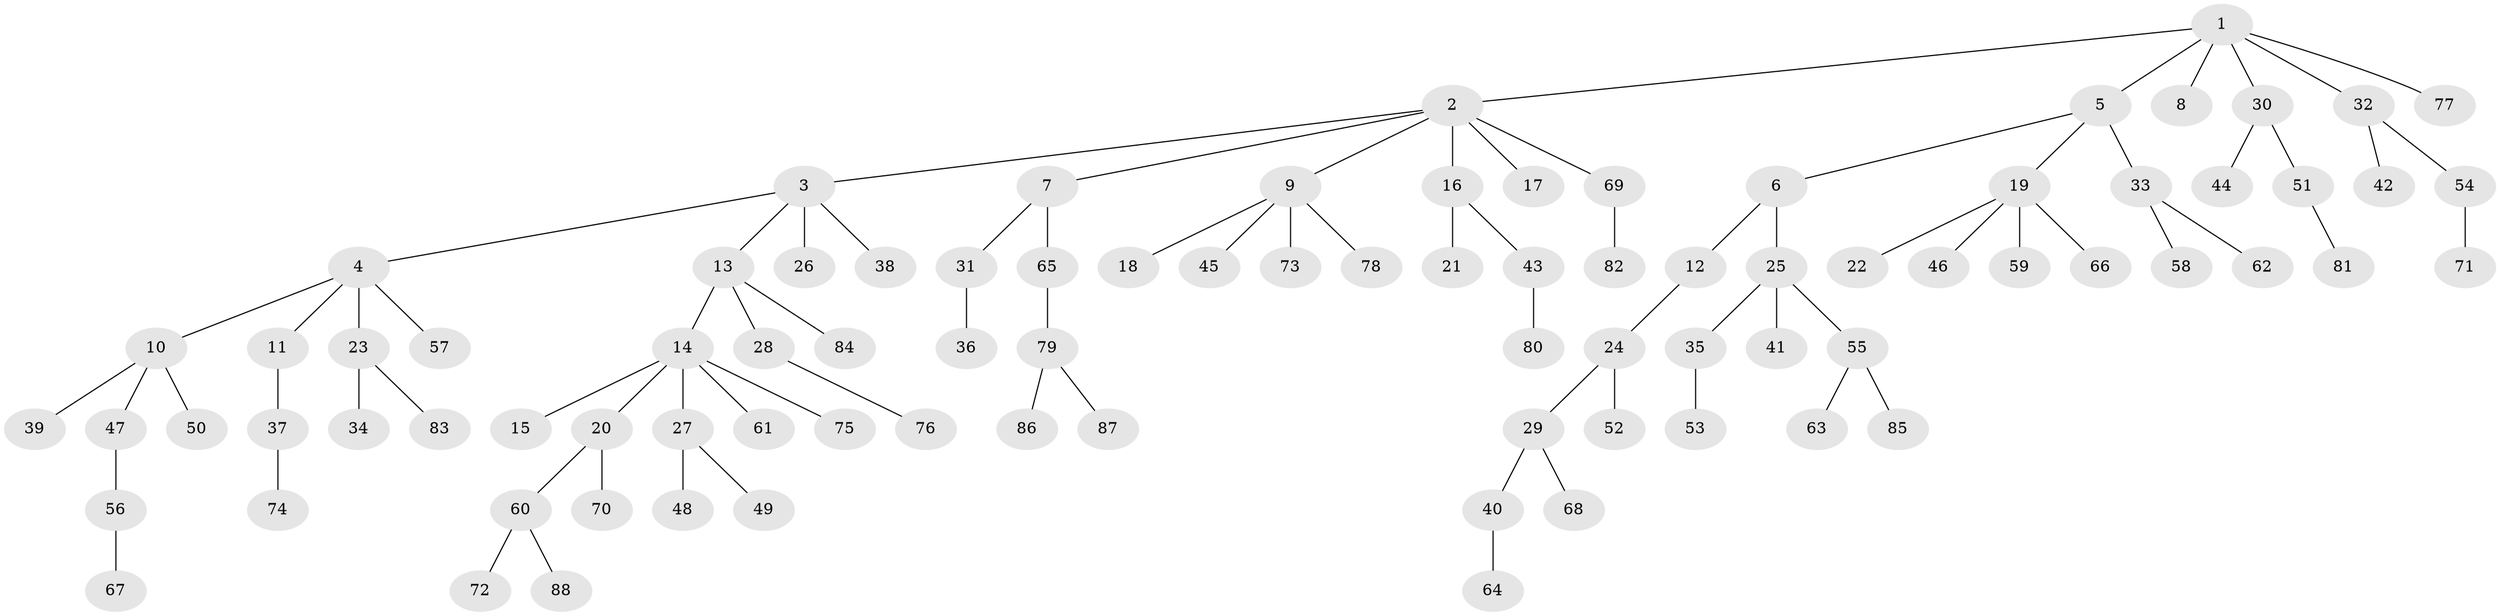 // Generated by graph-tools (version 1.1) at 2025/15/03/09/25 04:15:29]
// undirected, 88 vertices, 87 edges
graph export_dot {
graph [start="1"]
  node [color=gray90,style=filled];
  1;
  2;
  3;
  4;
  5;
  6;
  7;
  8;
  9;
  10;
  11;
  12;
  13;
  14;
  15;
  16;
  17;
  18;
  19;
  20;
  21;
  22;
  23;
  24;
  25;
  26;
  27;
  28;
  29;
  30;
  31;
  32;
  33;
  34;
  35;
  36;
  37;
  38;
  39;
  40;
  41;
  42;
  43;
  44;
  45;
  46;
  47;
  48;
  49;
  50;
  51;
  52;
  53;
  54;
  55;
  56;
  57;
  58;
  59;
  60;
  61;
  62;
  63;
  64;
  65;
  66;
  67;
  68;
  69;
  70;
  71;
  72;
  73;
  74;
  75;
  76;
  77;
  78;
  79;
  80;
  81;
  82;
  83;
  84;
  85;
  86;
  87;
  88;
  1 -- 2;
  1 -- 5;
  1 -- 8;
  1 -- 30;
  1 -- 32;
  1 -- 77;
  2 -- 3;
  2 -- 7;
  2 -- 9;
  2 -- 16;
  2 -- 17;
  2 -- 69;
  3 -- 4;
  3 -- 13;
  3 -- 26;
  3 -- 38;
  4 -- 10;
  4 -- 11;
  4 -- 23;
  4 -- 57;
  5 -- 6;
  5 -- 19;
  5 -- 33;
  6 -- 12;
  6 -- 25;
  7 -- 31;
  7 -- 65;
  9 -- 18;
  9 -- 45;
  9 -- 73;
  9 -- 78;
  10 -- 39;
  10 -- 47;
  10 -- 50;
  11 -- 37;
  12 -- 24;
  13 -- 14;
  13 -- 28;
  13 -- 84;
  14 -- 15;
  14 -- 20;
  14 -- 27;
  14 -- 61;
  14 -- 75;
  16 -- 21;
  16 -- 43;
  19 -- 22;
  19 -- 46;
  19 -- 59;
  19 -- 66;
  20 -- 60;
  20 -- 70;
  23 -- 34;
  23 -- 83;
  24 -- 29;
  24 -- 52;
  25 -- 35;
  25 -- 41;
  25 -- 55;
  27 -- 48;
  27 -- 49;
  28 -- 76;
  29 -- 40;
  29 -- 68;
  30 -- 44;
  30 -- 51;
  31 -- 36;
  32 -- 42;
  32 -- 54;
  33 -- 58;
  33 -- 62;
  35 -- 53;
  37 -- 74;
  40 -- 64;
  43 -- 80;
  47 -- 56;
  51 -- 81;
  54 -- 71;
  55 -- 63;
  55 -- 85;
  56 -- 67;
  60 -- 72;
  60 -- 88;
  65 -- 79;
  69 -- 82;
  79 -- 86;
  79 -- 87;
}
